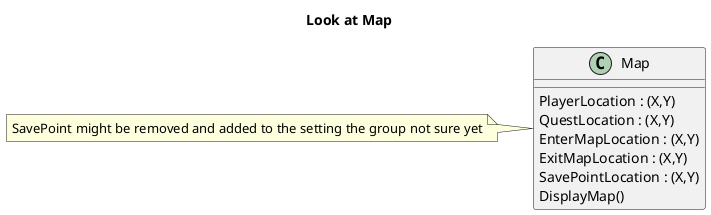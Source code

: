 @startuml
title Look at Map 

class Map{
        PlayerLocation : (X,Y)
	QuestLocation : (X,Y)
	EnterMapLocation : (X,Y)
        ExitMapLocation : (X,Y)
        SavePointLocation : (X,Y)
        DisplayMap() 
}  

  note left: SavePoint might be removed and added to the setting the group not sure yet

@enduml
